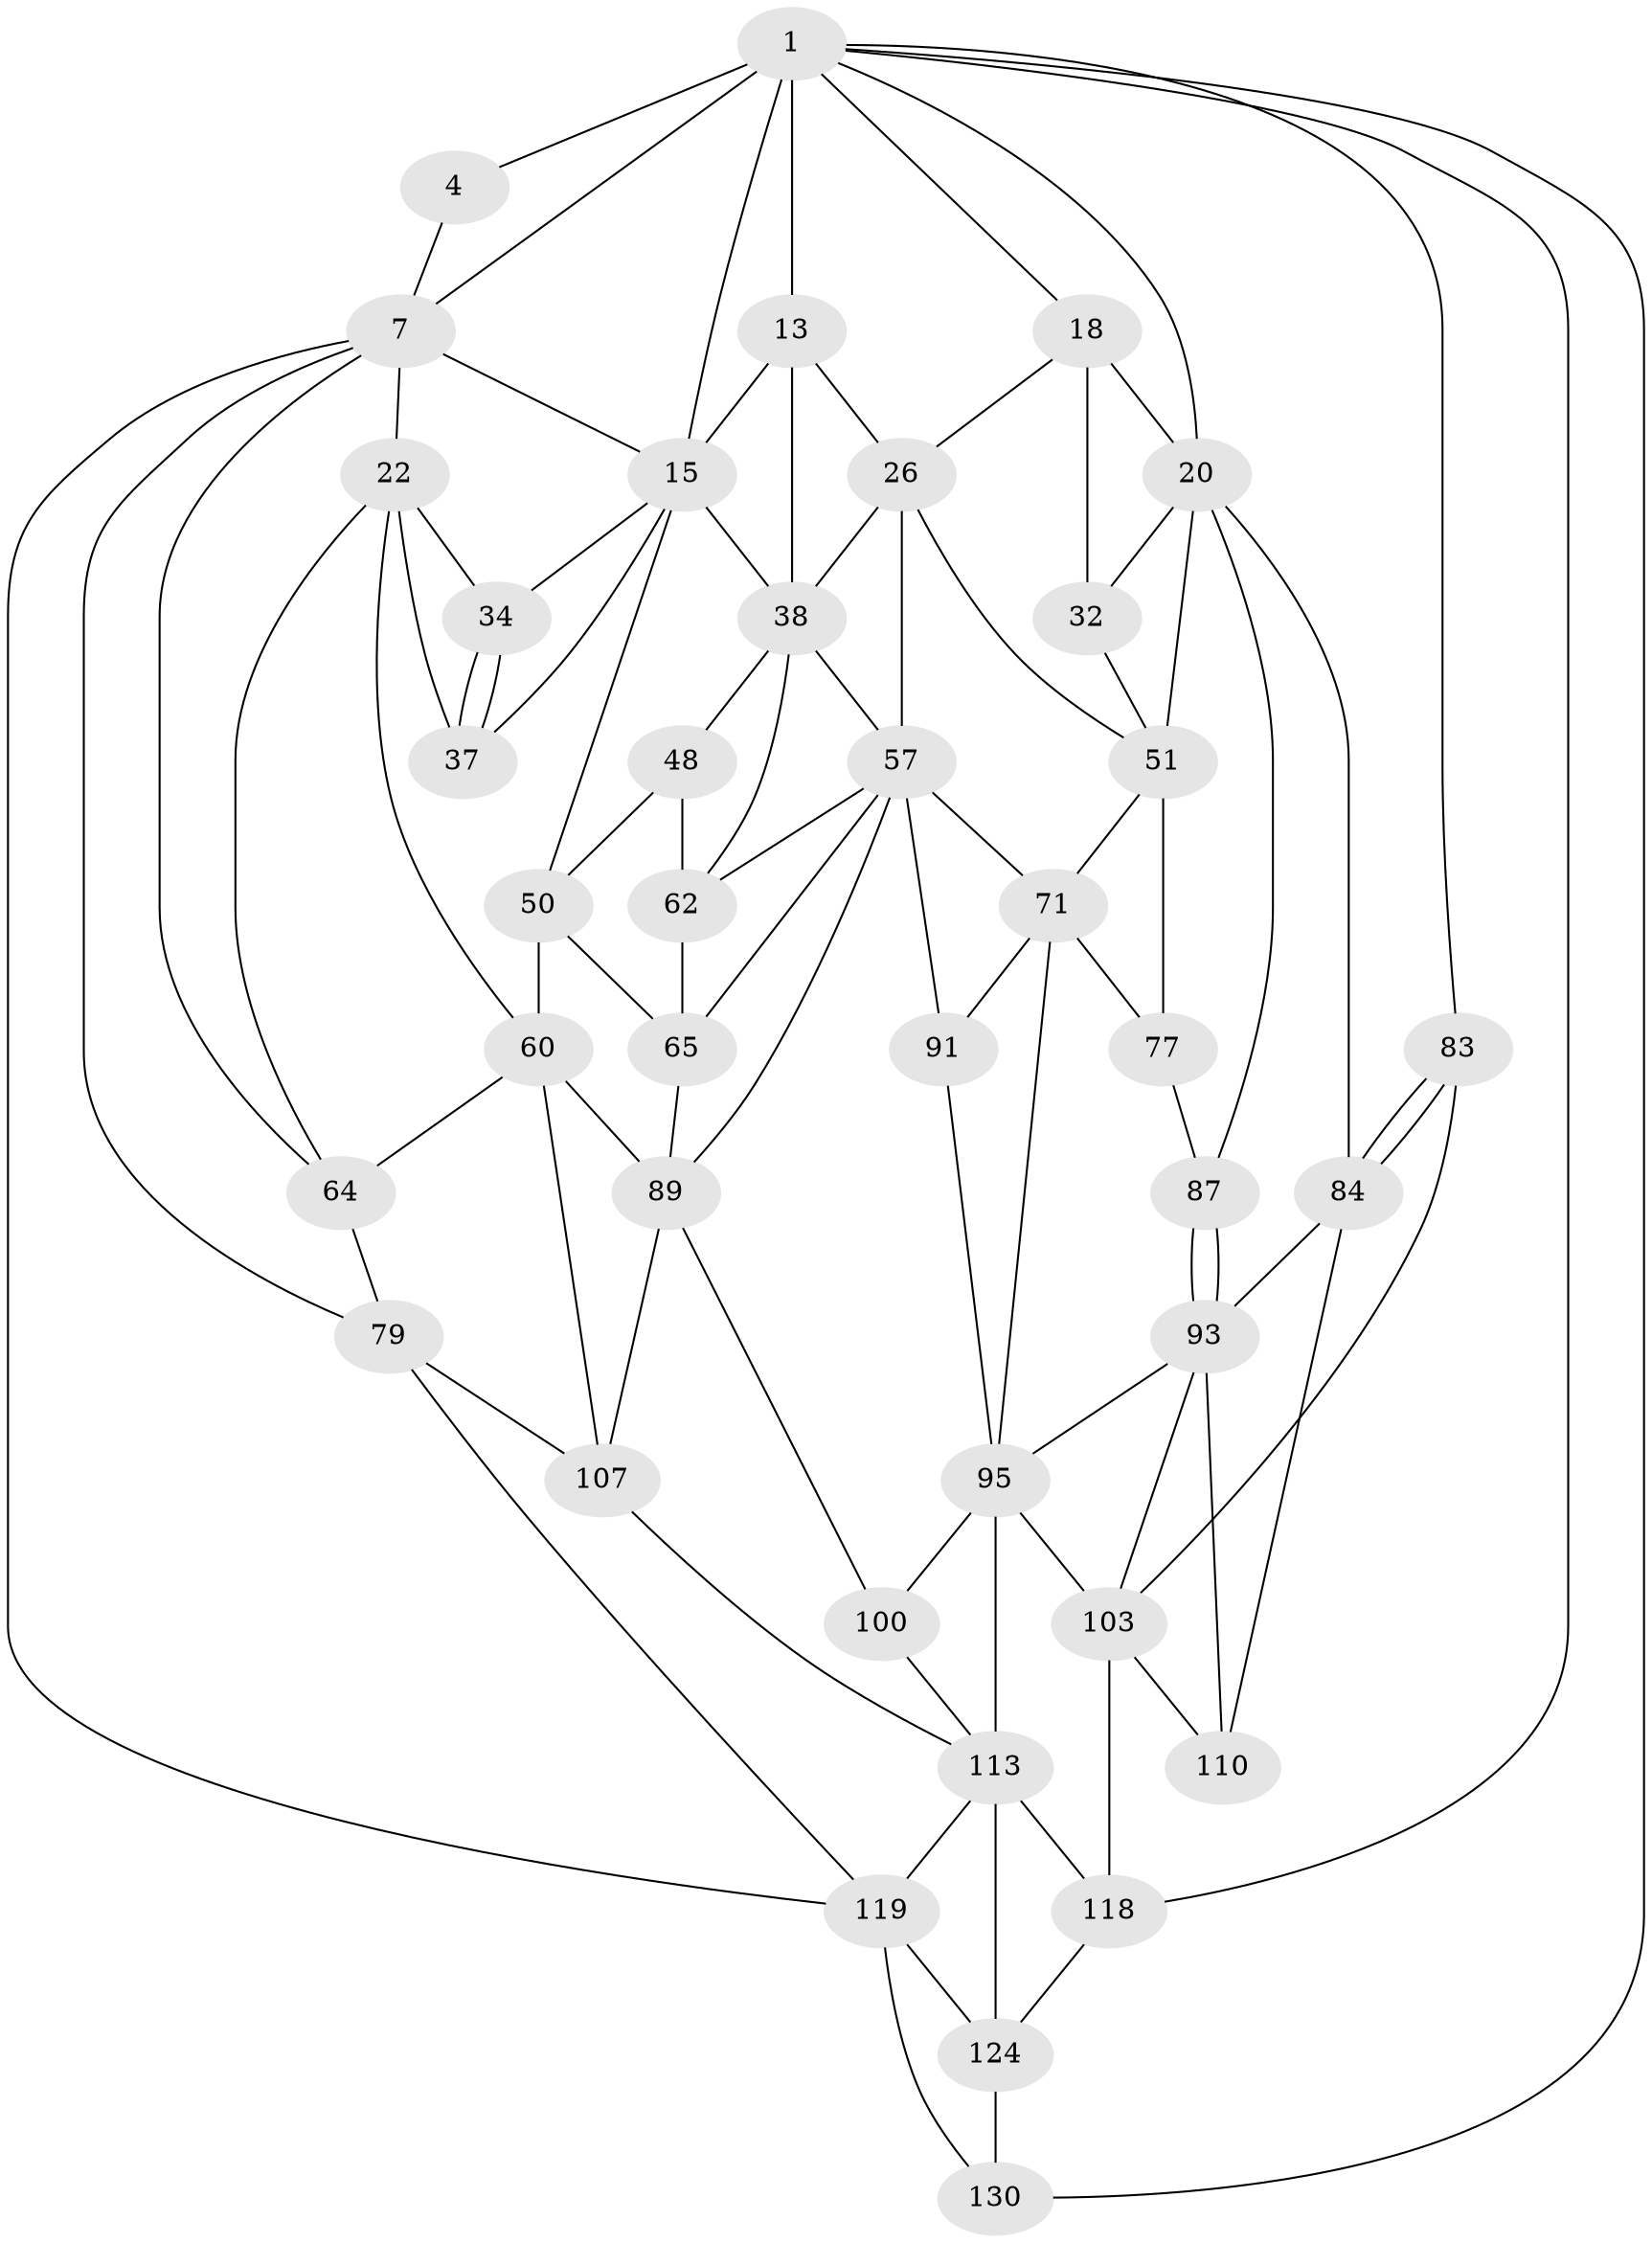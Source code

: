 // original degree distribution, {3: 0.014705882352941176, 4: 0.22058823529411764, 6: 0.20588235294117646, 5: 0.5588235294117647}
// Generated by graph-tools (version 1.1) at 2025/21/03/04/25 18:21:26]
// undirected, 40 vertices, 92 edges
graph export_dot {
graph [start="1"]
  node [color=gray90,style=filled];
  1 [pos="+0.4157360416979726+0",super="+2+6"];
  4 [pos="+0+0",super="+5"];
  7 [pos="+0.12301414057724212+0",super="+8"];
  13 [pos="+0.5171889742414935+0.19004161974648645",super="+14"];
  15 [pos="+0.37304391872361903+0.1833123159417425",super="+16+35"];
  18 [pos="+0.7102345146440906+0.08371442253509635",super="+19+24"];
  20 [pos="+1+0",super="+30"];
  22 [pos="+0.17649422968108222+0.20368635192574927",super="+23"];
  26 [pos="+0.6335329524003551+0.3146770088555377",super="+27"];
  32 [pos="+0.8307125646487447+0.1516304210122949",super="+33"];
  34 [pos="+0.206068829708114+0.23978698921916738"];
  37 [pos="+0.21702486306308025+0.29649362645025223"];
  38 [pos="+0.40003621523006805+0.27909720357106776",super="+39+42"];
  48 [pos="+0.35796888825877565+0.4136722920247123",super="+49"];
  50 [pos="+0.26717093919472645+0.3523304965225398",super="+59"];
  51 [pos="+0.9056432848313954+0.40295538907123457",super="+52"];
  57 [pos="+0.4896928004007709+0.40278574249282934",super="+68"];
  60 [pos="+0.22372658886338737+0.49423994287851314",super="+74"];
  62 [pos="+0.4385696385412139+0.4244279211692469",super="+63"];
  64 [pos="+0.1263094425002653+0.427715467747908",super="+76"];
  65 [pos="+0.34489431519303765+0.4805404548891858",super="+66"];
  71 [pos="+0.6483649898247368+0.5490418316095235",super="+72+78"];
  77 [pos="+0.7738326996811596+0.5335505324554064",super="+81"];
  79 [pos="+0+0.5794603466091415",super="+112"];
  83 [pos="+1+0.8848654266524163"];
  84 [pos="+1+0.8718304241076796",super="+105"];
  87 [pos="+0.8373062318021888+0.6348195872920253"];
  89 [pos="+0.4499918545109613+0.5915472797354349",super="+90+98"];
  91 [pos="+0.526924233407746+0.6178537618426585"];
  93 [pos="+0.8310705451193034+0.6464920691648784",super="+94+106"];
  95 [pos="+0.703815871841298+0.6263062529394431",super="+96"];
  100 [pos="+0.531669093481807+0.6726885583107759",super="+101"];
  103 [pos="+0.6591554595926657+0.7521368700055462",super="+117"];
  107 [pos="+0.2636240026876879+0.7256374726545053",super="+108"];
  110 [pos="+0.8236806497856564+0.844108491062174",super="+111"];
  113 [pos="+0.44251305337553526+0.8172653248736633",super="+116+114"];
  118 [pos="+0.49732473410685135+0.845745791132612",super="+128"];
  119 [pos="+0.2069153231947461+0.8315411430781761",super="+120"];
  124 [pos="+0.31117817264146685+0.8903755123861471",super="+132+125"];
  130 [pos="+0.13356934509860638+0.8774652480383784",super="+131"];
  1 -- 130;
  1 -- 4 [weight=2];
  1 -- 13;
  1 -- 18;
  1 -- 83;
  1 -- 20;
  1 -- 7 [weight=2];
  1 -- 15;
  1 -- 118;
  4 -- 7 [weight=2];
  7 -- 64;
  7 -- 79;
  7 -- 15;
  7 -- 119;
  7 -- 22 [weight=2];
  13 -- 38;
  13 -- 15;
  13 -- 26;
  15 -- 34;
  15 -- 50;
  15 -- 37;
  15 -- 38;
  18 -- 32 [weight=2];
  18 -- 20;
  18 -- 26;
  20 -- 32 [weight=2];
  20 -- 51 [weight=2];
  20 -- 84;
  20 -- 87;
  22 -- 34;
  22 -- 64;
  22 -- 37;
  22 -- 60;
  26 -- 57 [weight=2];
  26 -- 51;
  26 -- 38;
  32 -- 51;
  34 -- 37;
  34 -- 37;
  38 -- 48 [weight=2];
  38 -- 57;
  38 -- 62;
  48 -- 50;
  48 -- 62;
  50 -- 60;
  50 -- 65;
  51 -- 71;
  51 -- 77 [weight=2];
  57 -- 89;
  57 -- 65;
  57 -- 71;
  57 -- 91;
  57 -- 62;
  60 -- 89 [weight=2];
  60 -- 107;
  60 -- 64;
  62 -- 65;
  64 -- 79;
  65 -- 89;
  71 -- 91;
  71 -- 77;
  71 -- 95;
  77 -- 87;
  79 -- 107;
  79 -- 119;
  83 -- 84;
  83 -- 84;
  83 -- 103;
  84 -- 110;
  84 -- 93;
  87 -- 93;
  87 -- 93;
  89 -- 107;
  89 -- 100;
  91 -- 95;
  93 -- 95;
  93 -- 103;
  93 -- 110 [weight=2];
  95 -- 100 [weight=2];
  95 -- 103;
  95 -- 113;
  100 -- 113;
  103 -- 118 [weight=2];
  103 -- 110;
  107 -- 113;
  113 -- 118 [weight=2];
  113 -- 119;
  113 -- 124;
  118 -- 124;
  119 -- 130;
  119 -- 124;
  124 -- 130 [weight=2];
}
